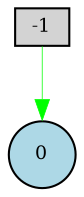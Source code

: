 digraph {
	node [fontsize=9 height=0.2 shape=circle width=0.2]
	-1 [fillcolor=lightgray shape=box style=filled]
	0 [fillcolor=lightblue style=filled]
	-1 -> 0 [color=green penwidth=0.3600710790459487 style=solid]
}

